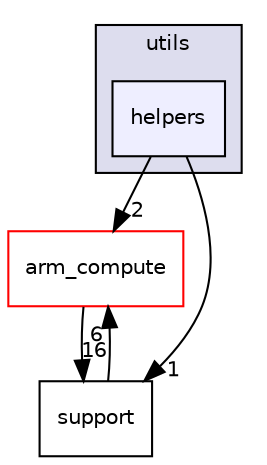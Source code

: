 digraph "src/core/utils/helpers" {
  compound=true
  node [ fontsize="10", fontname="Helvetica"];
  edge [ labelfontsize="10", labelfontname="Helvetica"];
  subgraph clusterdir_a8053b3d69cfefb2b2e6ec7bf9dd5c1a {
    graph [ bgcolor="#ddddee", pencolor="black", label="utils" fontname="Helvetica", fontsize="10", URL="dir_a8053b3d69cfefb2b2e6ec7bf9dd5c1a.xhtml"]
  dir_3ce11c95fd532b87aa3e6777b412b94b [shape=box, label="helpers", style="filled", fillcolor="#eeeeff", pencolor="black", URL="dir_3ce11c95fd532b87aa3e6777b412b94b.xhtml"];
  }
  dir_214608ef36d61442cb2b0c1c4e9a7def [shape=box label="arm_compute" fillcolor="white" style="filled" color="red" URL="dir_214608ef36d61442cb2b0c1c4e9a7def.xhtml"];
  dir_5815af820a9cc9481f1d0990a0d60286 [shape=box label="support" URL="dir_5815af820a9cc9481f1d0990a0d60286.xhtml"];
  dir_3ce11c95fd532b87aa3e6777b412b94b->dir_214608ef36d61442cb2b0c1c4e9a7def [headlabel="2", labeldistance=1.5 headhref="dir_000474_000000.xhtml"];
  dir_3ce11c95fd532b87aa3e6777b412b94b->dir_5815af820a9cc9481f1d0990a0d60286 [headlabel="1", labeldistance=1.5 headhref="dir_000474_000031.xhtml"];
  dir_214608ef36d61442cb2b0c1c4e9a7def->dir_5815af820a9cc9481f1d0990a0d60286 [headlabel="16", labeldistance=1.5 headhref="dir_000000_000031.xhtml"];
  dir_5815af820a9cc9481f1d0990a0d60286->dir_214608ef36d61442cb2b0c1c4e9a7def [headlabel="6", labeldistance=1.5 headhref="dir_000031_000000.xhtml"];
}
